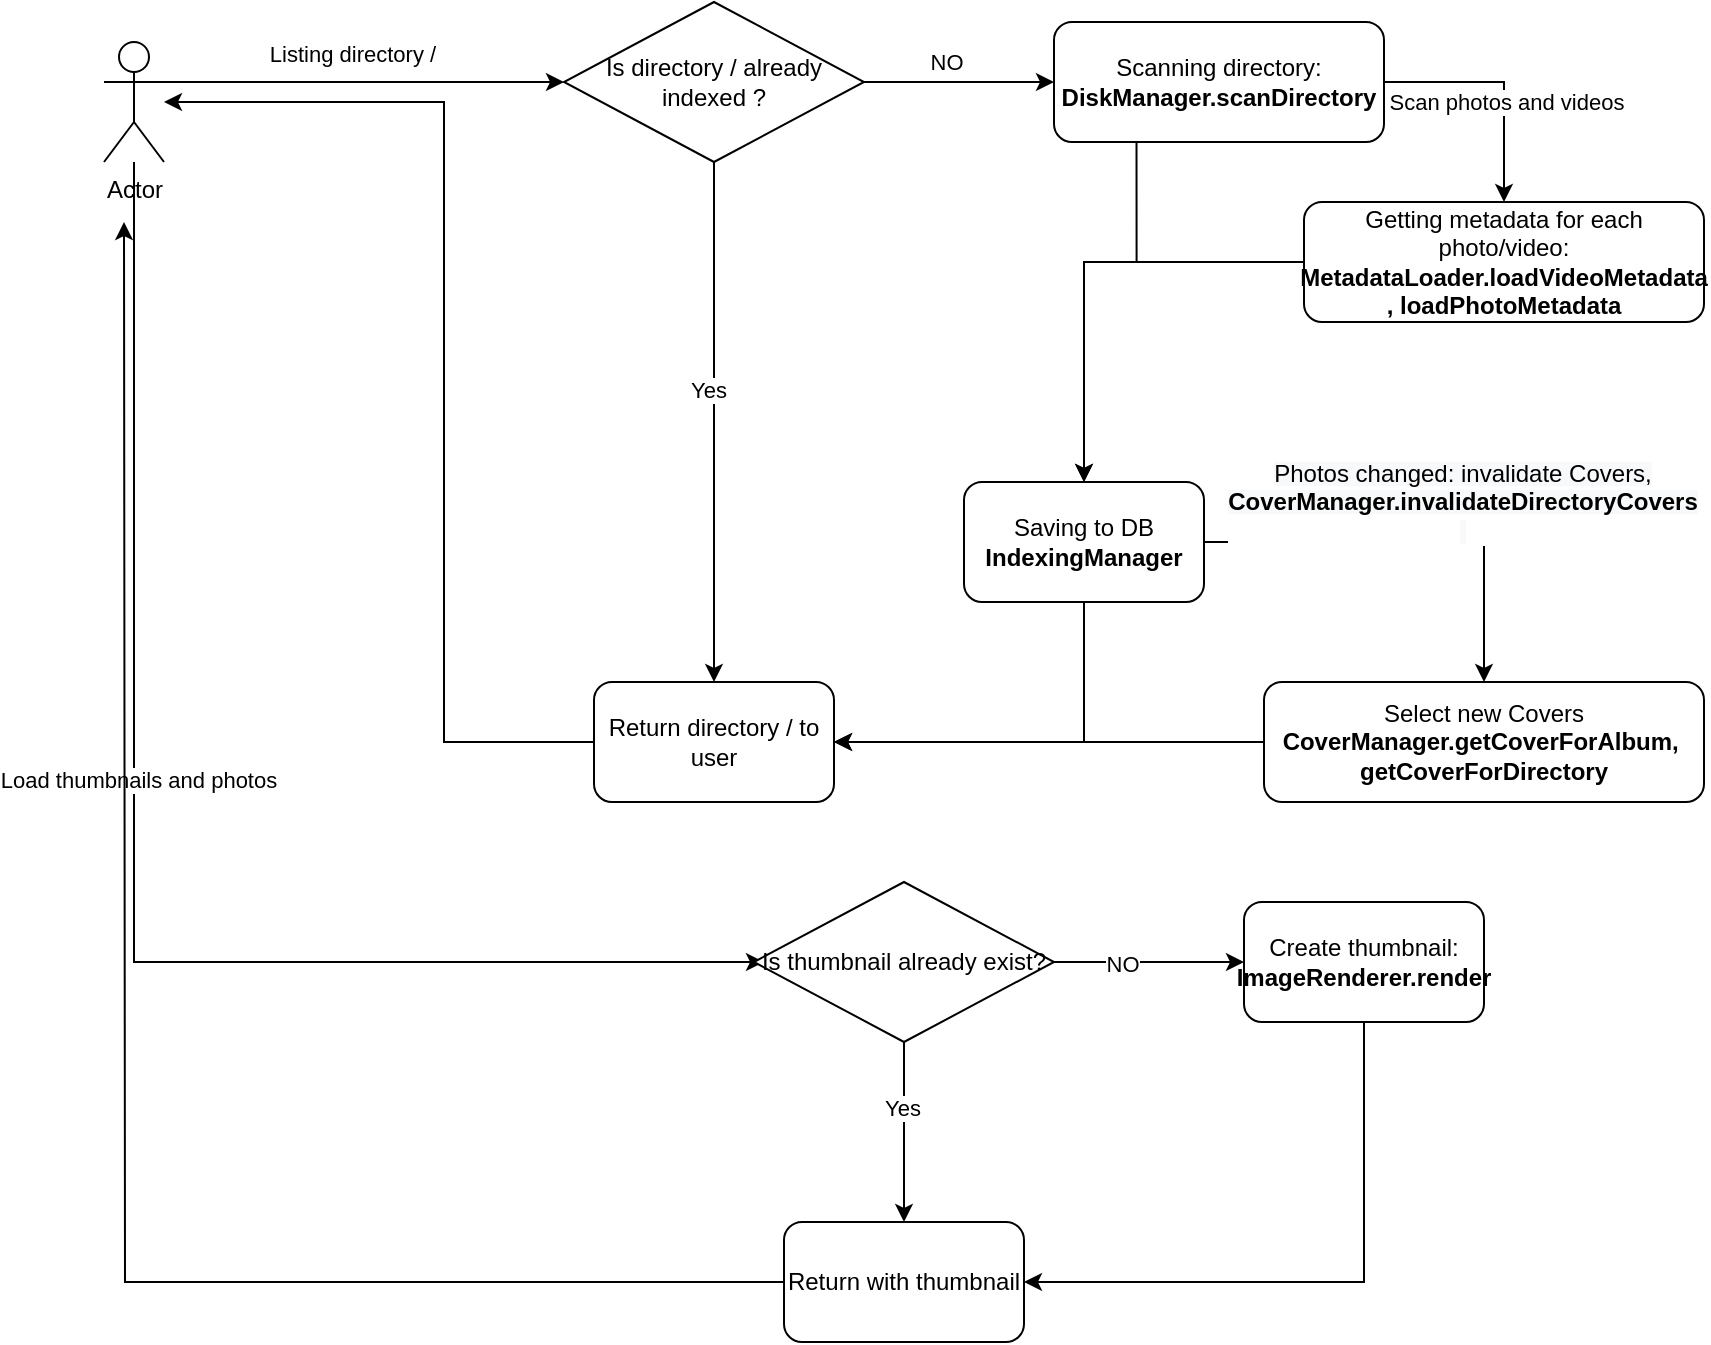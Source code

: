 <mxfile version="20.2.7" type="device"><diagram id="9mL0kDflCIzzHydUxYXW" name="Page-1"><mxGraphModel dx="1122" dy="698" grid="1" gridSize="10" guides="1" tooltips="1" connect="1" arrows="1" fold="1" page="1" pageScale="1" pageWidth="827" pageHeight="1169" math="0" shadow="0"><root><mxCell id="0"/><mxCell id="1" parent="0"/><mxCell id="rNp092PuBv0mm8FlUfWE-26" value="" style="edgeStyle=orthogonalEdgeStyle;rounded=0;orthogonalLoop=1;jettySize=auto;html=1;" edge="1" parent="1" source="rNp092PuBv0mm8FlUfWE-2"><mxGeometry relative="1" as="geometry"><mxPoint x="390" y="610" as="targetPoint"/><Array as="points"><mxPoint x="75" y="610"/></Array></mxGeometry></mxCell><mxCell id="rNp092PuBv0mm8FlUfWE-28" value="Load thumbnails and photos" style="edgeLabel;html=1;align=center;verticalAlign=middle;resizable=0;points=[];" vertex="1" connectable="0" parent="rNp092PuBv0mm8FlUfWE-26"><mxGeometry x="-0.137" y="2" relative="1" as="geometry"><mxPoint as="offset"/></mxGeometry></mxCell><mxCell id="rNp092PuBv0mm8FlUfWE-2" value="Actor" style="shape=umlActor;verticalLabelPosition=bottom;verticalAlign=top;html=1;outlineConnect=0;" vertex="1" parent="1"><mxGeometry x="60" y="150" width="30" height="60" as="geometry"/></mxCell><mxCell id="rNp092PuBv0mm8FlUfWE-3" value="" style="endArrow=classic;html=1;rounded=0;entryX=0;entryY=0.5;entryDx=0;entryDy=0;exitX=1;exitY=0.333;exitDx=0;exitDy=0;exitPerimeter=0;" edge="1" parent="1" source="rNp092PuBv0mm8FlUfWE-2" target="rNp092PuBv0mm8FlUfWE-5"><mxGeometry width="50" height="50" relative="1" as="geometry"><mxPoint x="100" y="220" as="sourcePoint"/><mxPoint x="150" y="170" as="targetPoint"/></mxGeometry></mxCell><mxCell id="rNp092PuBv0mm8FlUfWE-4" value="Listing directory /" style="edgeLabel;html=1;align=center;verticalAlign=middle;resizable=0;points=[];" vertex="1" connectable="0" parent="rNp092PuBv0mm8FlUfWE-3"><mxGeometry x="0.187" y="-1" relative="1" as="geometry"><mxPoint x="-25" y="-15" as="offset"/></mxGeometry></mxCell><mxCell id="rNp092PuBv0mm8FlUfWE-7" value="" style="edgeStyle=orthogonalEdgeStyle;rounded=0;orthogonalLoop=1;jettySize=auto;html=1;" edge="1" parent="1" source="rNp092PuBv0mm8FlUfWE-5" target="rNp092PuBv0mm8FlUfWE-6"><mxGeometry relative="1" as="geometry"/></mxCell><mxCell id="rNp092PuBv0mm8FlUfWE-16" value="NO" style="edgeLabel;html=1;align=center;verticalAlign=middle;resizable=0;points=[];" vertex="1" connectable="0" parent="rNp092PuBv0mm8FlUfWE-7"><mxGeometry x="0.186" y="1" relative="1" as="geometry"><mxPoint x="-16" y="-9" as="offset"/></mxGeometry></mxCell><mxCell id="rNp092PuBv0mm8FlUfWE-20" style="edgeStyle=orthogonalEdgeStyle;rounded=0;orthogonalLoop=1;jettySize=auto;html=1;" edge="1" parent="1" source="rNp092PuBv0mm8FlUfWE-5" target="rNp092PuBv0mm8FlUfWE-18"><mxGeometry relative="1" as="geometry"/></mxCell><mxCell id="rNp092PuBv0mm8FlUfWE-23" value="Yes" style="edgeLabel;html=1;align=center;verticalAlign=middle;resizable=0;points=[];" vertex="1" connectable="0" parent="rNp092PuBv0mm8FlUfWE-20"><mxGeometry x="-0.126" y="-3" relative="1" as="geometry"><mxPoint as="offset"/></mxGeometry></mxCell><mxCell id="rNp092PuBv0mm8FlUfWE-5" value="Is directory / already indexed ?" style="rhombus;whiteSpace=wrap;html=1;" vertex="1" parent="1"><mxGeometry x="290" y="130" width="150" height="80" as="geometry"/></mxCell><mxCell id="rNp092PuBv0mm8FlUfWE-9" value="" style="edgeStyle=orthogonalEdgeStyle;rounded=0;orthogonalLoop=1;jettySize=auto;html=1;exitX=1;exitY=0.5;exitDx=0;exitDy=0;" edge="1" parent="1" source="rNp092PuBv0mm8FlUfWE-6" target="rNp092PuBv0mm8FlUfWE-8"><mxGeometry relative="1" as="geometry"/></mxCell><mxCell id="rNp092PuBv0mm8FlUfWE-17" value="Scan photos and videos" style="edgeLabel;html=1;align=center;verticalAlign=middle;resizable=0;points=[];" vertex="1" connectable="0" parent="rNp092PuBv0mm8FlUfWE-9"><mxGeometry x="0.167" y="1" relative="1" as="geometry"><mxPoint as="offset"/></mxGeometry></mxCell><mxCell id="rNp092PuBv0mm8FlUfWE-11" value="" style="edgeStyle=orthogonalEdgeStyle;rounded=0;orthogonalLoop=1;jettySize=auto;html=1;exitX=0.25;exitY=1;exitDx=0;exitDy=0;" edge="1" parent="1" source="rNp092PuBv0mm8FlUfWE-6" target="rNp092PuBv0mm8FlUfWE-10"><mxGeometry relative="1" as="geometry"><Array as="points"><mxPoint x="576" y="260"/><mxPoint x="550" y="260"/></Array></mxGeometry></mxCell><mxCell id="rNp092PuBv0mm8FlUfWE-6" value="Scanning directory:&lt;br&gt;&lt;b&gt;DiskManager.scanDirectory&lt;/b&gt;" style="rounded=1;whiteSpace=wrap;html=1;" vertex="1" parent="1"><mxGeometry x="535" y="140" width="165" height="60" as="geometry"/></mxCell><mxCell id="rNp092PuBv0mm8FlUfWE-12" style="edgeStyle=orthogonalEdgeStyle;rounded=0;orthogonalLoop=1;jettySize=auto;html=1;" edge="1" parent="1" source="rNp092PuBv0mm8FlUfWE-8" target="rNp092PuBv0mm8FlUfWE-10"><mxGeometry relative="1" as="geometry"/></mxCell><mxCell id="rNp092PuBv0mm8FlUfWE-8" value="Getting metadata for each photo/video:&lt;br&gt;&lt;b&gt;MetadataLoader.loadVideoMetadata ,&amp;nbsp;loadPhotoMetadata&lt;/b&gt;" style="rounded=1;whiteSpace=wrap;html=1;" vertex="1" parent="1"><mxGeometry x="660" y="230" width="200" height="60" as="geometry"/></mxCell><mxCell id="rNp092PuBv0mm8FlUfWE-14" value="" style="edgeStyle=orthogonalEdgeStyle;rounded=0;orthogonalLoop=1;jettySize=auto;html=1;exitX=1;exitY=0.5;exitDx=0;exitDy=0;" edge="1" parent="1" source="rNp092PuBv0mm8FlUfWE-10" target="rNp092PuBv0mm8FlUfWE-13"><mxGeometry relative="1" as="geometry"/></mxCell><mxCell id="rNp092PuBv0mm8FlUfWE-15" value="&lt;span style=&quot;background-color: rgb(248, 249, 250);&quot;&gt;&lt;span style=&quot;font-size: 12px;&quot;&gt;Photos changed: invalidate Covers,&lt;/span&gt;&lt;br&gt;&lt;span style=&quot;font-size: 12px;&quot;&gt;&lt;b&gt;CoverManager.invalidateDirectoryCovers&lt;/b&gt;&lt;/span&gt;&lt;br&gt;&lt;span style=&quot;font-size: 12px;&quot;&gt;&amp;nbsp;&lt;/span&gt;&lt;br&gt;&lt;/span&gt;" style="edgeLabel;html=1;align=center;verticalAlign=middle;resizable=0;points=[];" vertex="1" connectable="0" parent="rNp092PuBv0mm8FlUfWE-14"><mxGeometry x="-0.198" y="4" relative="1" as="geometry"><mxPoint x="45" y="-16" as="offset"/></mxGeometry></mxCell><mxCell id="rNp092PuBv0mm8FlUfWE-21" style="edgeStyle=orthogonalEdgeStyle;rounded=0;orthogonalLoop=1;jettySize=auto;html=1;entryX=1;entryY=0.5;entryDx=0;entryDy=0;exitX=0.5;exitY=1;exitDx=0;exitDy=0;" edge="1" parent="1" source="rNp092PuBv0mm8FlUfWE-10" target="rNp092PuBv0mm8FlUfWE-18"><mxGeometry relative="1" as="geometry"><Array as="points"><mxPoint x="550" y="500"/></Array></mxGeometry></mxCell><mxCell id="rNp092PuBv0mm8FlUfWE-10" value="Saving to DB&lt;br&gt;&lt;b&gt;IndexingManager&lt;/b&gt;" style="whiteSpace=wrap;html=1;rounded=1;" vertex="1" parent="1"><mxGeometry x="490" y="370" width="120" height="60" as="geometry"/></mxCell><mxCell id="rNp092PuBv0mm8FlUfWE-22" style="edgeStyle=orthogonalEdgeStyle;rounded=0;orthogonalLoop=1;jettySize=auto;html=1;entryX=1;entryY=0.5;entryDx=0;entryDy=0;" edge="1" parent="1" source="rNp092PuBv0mm8FlUfWE-13" target="rNp092PuBv0mm8FlUfWE-18"><mxGeometry relative="1" as="geometry"><mxPoint x="430" y="500" as="targetPoint"/><Array as="points"><mxPoint x="610" y="500"/><mxPoint x="610" y="500"/></Array></mxGeometry></mxCell><mxCell id="rNp092PuBv0mm8FlUfWE-13" value="Select new Covers&lt;br&gt;&lt;b&gt;CoverManager.getCoverForAlbum,&amp;nbsp;&lt;br&gt;getCoverForDirectory&lt;/b&gt;" style="whiteSpace=wrap;html=1;rounded=1;" vertex="1" parent="1"><mxGeometry x="640" y="470" width="220" height="60" as="geometry"/></mxCell><mxCell id="rNp092PuBv0mm8FlUfWE-19" style="edgeStyle=orthogonalEdgeStyle;rounded=0;orthogonalLoop=1;jettySize=auto;html=1;" edge="1" parent="1" source="rNp092PuBv0mm8FlUfWE-18" target="rNp092PuBv0mm8FlUfWE-2"><mxGeometry relative="1" as="geometry"><Array as="points"><mxPoint x="230" y="500"/><mxPoint x="230" y="180"/></Array></mxGeometry></mxCell><mxCell id="rNp092PuBv0mm8FlUfWE-18" value="Return directory / to user" style="rounded=1;whiteSpace=wrap;html=1;" vertex="1" parent="1"><mxGeometry x="305" y="470" width="120" height="60" as="geometry"/></mxCell><mxCell id="rNp092PuBv0mm8FlUfWE-30" value="" style="edgeStyle=orthogonalEdgeStyle;rounded=0;orthogonalLoop=1;jettySize=auto;html=1;" edge="1" parent="1" source="rNp092PuBv0mm8FlUfWE-27" target="rNp092PuBv0mm8FlUfWE-29"><mxGeometry relative="1" as="geometry"/></mxCell><mxCell id="rNp092PuBv0mm8FlUfWE-31" value="NO" style="edgeLabel;html=1;align=center;verticalAlign=middle;resizable=0;points=[];" vertex="1" connectable="0" parent="rNp092PuBv0mm8FlUfWE-30"><mxGeometry x="-0.291" y="-1" relative="1" as="geometry"><mxPoint as="offset"/></mxGeometry></mxCell><mxCell id="rNp092PuBv0mm8FlUfWE-33" value="" style="edgeStyle=orthogonalEdgeStyle;rounded=0;orthogonalLoop=1;jettySize=auto;html=1;" edge="1" parent="1" source="rNp092PuBv0mm8FlUfWE-27" target="rNp092PuBv0mm8FlUfWE-32"><mxGeometry relative="1" as="geometry"/></mxCell><mxCell id="rNp092PuBv0mm8FlUfWE-35" value="Yes" style="edgeLabel;html=1;align=center;verticalAlign=middle;resizable=0;points=[];" vertex="1" connectable="0" parent="rNp092PuBv0mm8FlUfWE-33"><mxGeometry x="-0.274" y="-1" relative="1" as="geometry"><mxPoint as="offset"/></mxGeometry></mxCell><mxCell id="rNp092PuBv0mm8FlUfWE-27" value="Is thumbnail already exist?" style="rhombus;whiteSpace=wrap;html=1;" vertex="1" parent="1"><mxGeometry x="385" y="570" width="150" height="80" as="geometry"/></mxCell><mxCell id="rNp092PuBv0mm8FlUfWE-34" style="edgeStyle=orthogonalEdgeStyle;rounded=0;orthogonalLoop=1;jettySize=auto;html=1;entryX=1;entryY=0.5;entryDx=0;entryDy=0;" edge="1" parent="1" source="rNp092PuBv0mm8FlUfWE-29" target="rNp092PuBv0mm8FlUfWE-32"><mxGeometry relative="1" as="geometry"><Array as="points"><mxPoint x="690" y="770"/></Array></mxGeometry></mxCell><mxCell id="rNp092PuBv0mm8FlUfWE-29" value="Create thumbnail:&lt;br&gt;&lt;b&gt;ImageRenderer.render&lt;/b&gt;" style="rounded=1;whiteSpace=wrap;html=1;" vertex="1" parent="1"><mxGeometry x="630" y="580" width="120" height="60" as="geometry"/></mxCell><mxCell id="rNp092PuBv0mm8FlUfWE-36" style="edgeStyle=orthogonalEdgeStyle;rounded=0;orthogonalLoop=1;jettySize=auto;html=1;" edge="1" parent="1" source="rNp092PuBv0mm8FlUfWE-32"><mxGeometry relative="1" as="geometry"><mxPoint x="70" y="240" as="targetPoint"/></mxGeometry></mxCell><mxCell id="rNp092PuBv0mm8FlUfWE-32" value="Return with thumbnail" style="rounded=1;whiteSpace=wrap;html=1;" vertex="1" parent="1"><mxGeometry x="400" y="740" width="120" height="60" as="geometry"/></mxCell></root></mxGraphModel></diagram></mxfile>